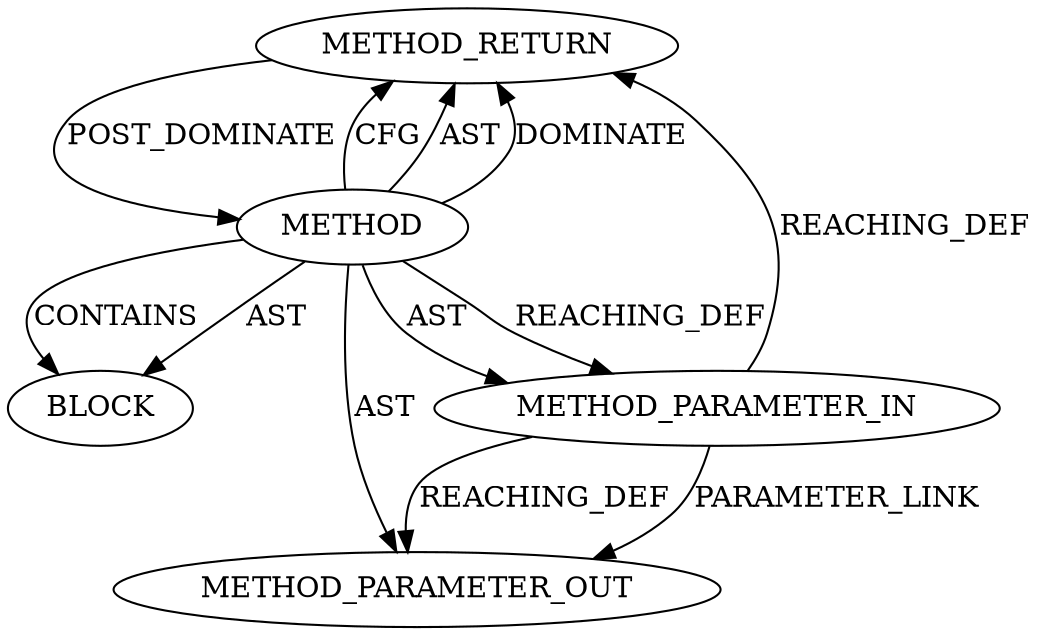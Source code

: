 digraph {
  20920 [label=METHOD_RETURN ORDER=2 CODE="RET" TYPE_FULL_NAME="ANY" EVALUATION_STRATEGY="BY_VALUE"]
  20919 [label=BLOCK ORDER=1 ARGUMENT_INDEX=1 CODE="<empty>" TYPE_FULL_NAME="ANY"]
  22375 [label=METHOD_PARAMETER_OUT ORDER=1 CODE="p1" IS_VARIADIC=false TYPE_FULL_NAME="ANY" EVALUATION_STRATEGY="BY_VALUE" INDEX=1 NAME="p1"]
  20918 [label=METHOD_PARAMETER_IN ORDER=1 CODE="p1" IS_VARIADIC=false TYPE_FULL_NAME="ANY" EVALUATION_STRATEGY="BY_VALUE" INDEX=1 NAME="p1"]
  20917 [label=METHOD AST_PARENT_TYPE="NAMESPACE_BLOCK" AST_PARENT_FULL_NAME="<global>" ORDER=0 CODE="<empty>" FULL_NAME="sg_nents" IS_EXTERNAL=true FILENAME="<empty>" SIGNATURE="" NAME="sg_nents"]
  20918 -> 22375 [label=REACHING_DEF VARIABLE="p1"]
  20918 -> 22375 [label=PARAMETER_LINK ]
  20917 -> 20919 [label=CONTAINS ]
  20917 -> 20920 [label=CFG ]
  20920 -> 20917 [label=POST_DOMINATE ]
  20917 -> 20919 [label=AST ]
  20917 -> 20920 [label=AST ]
  20917 -> 22375 [label=AST ]
  20917 -> 20920 [label=DOMINATE ]
  20918 -> 20920 [label=REACHING_DEF VARIABLE="p1"]
  20917 -> 20918 [label=AST ]
  20917 -> 20918 [label=REACHING_DEF VARIABLE=""]
}
